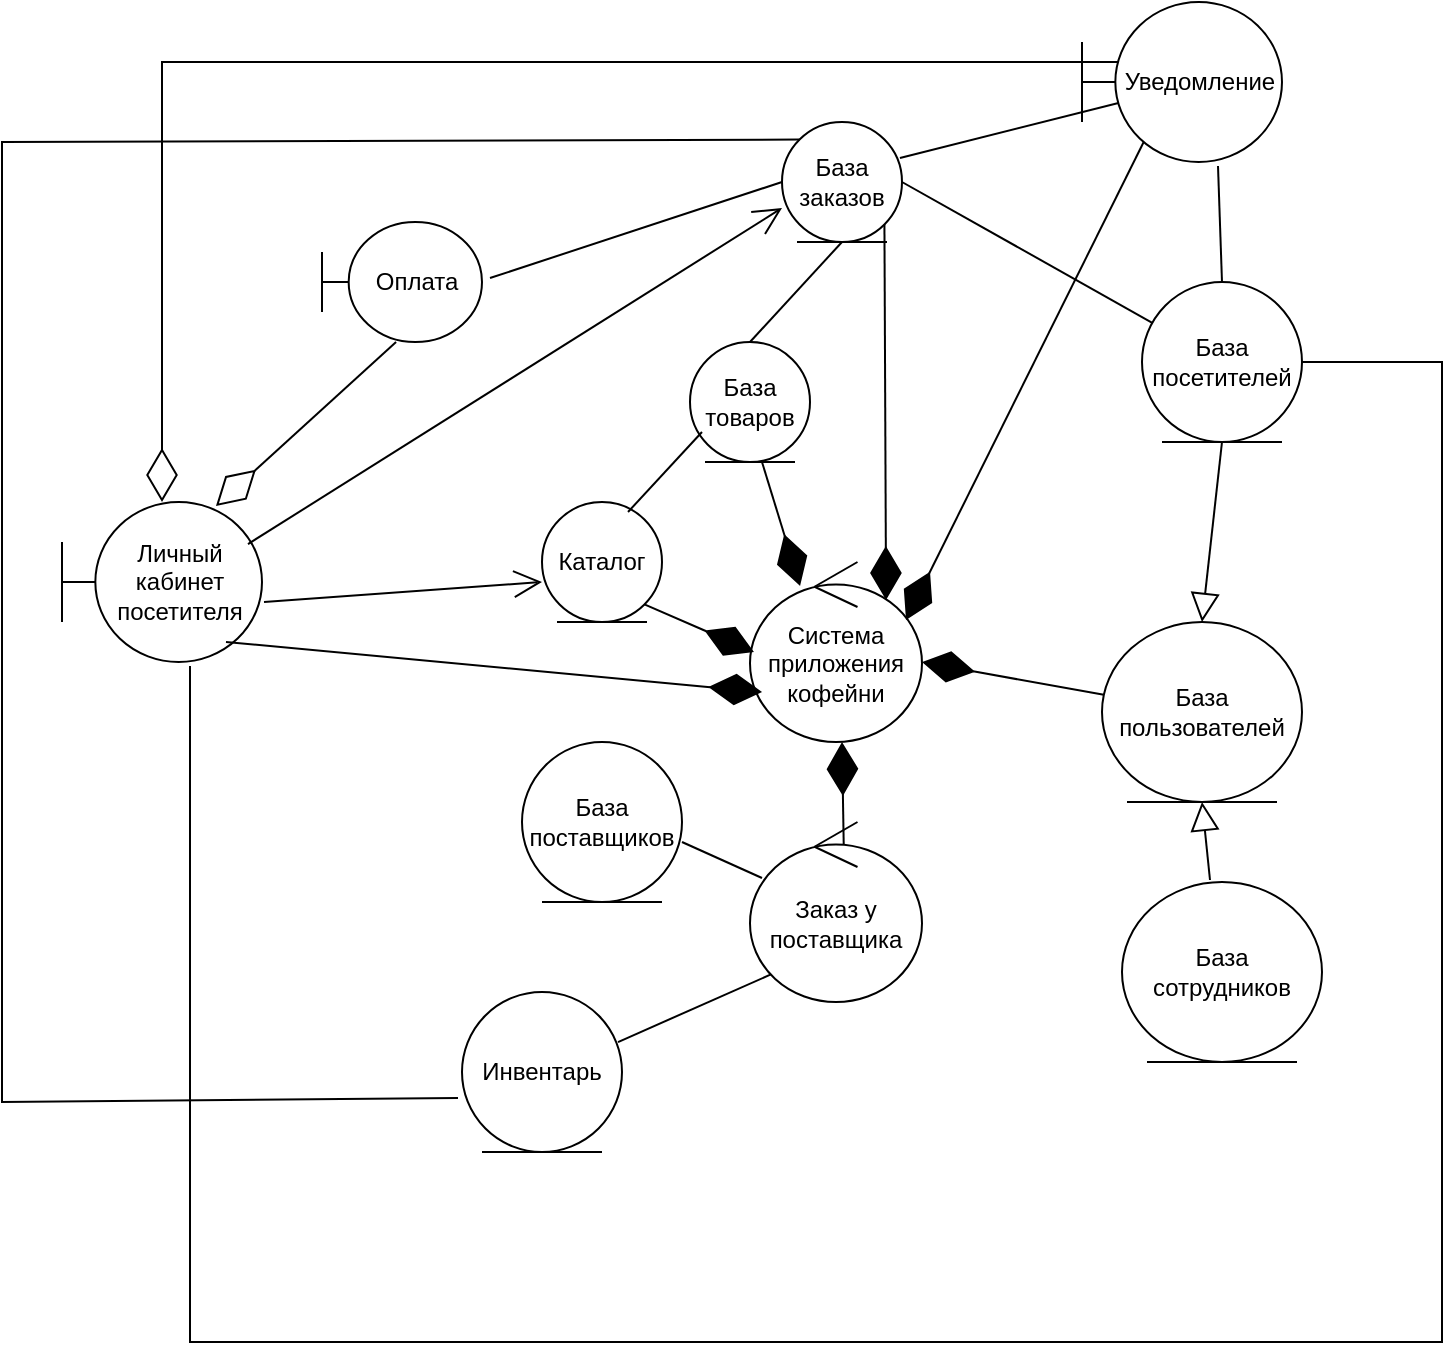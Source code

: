 <mxfile version="26.1.3">
  <diagram name="Страница — 1" id="Ll5KTZJikFJAcp68etaR">
    <mxGraphModel dx="1674" dy="772" grid="1" gridSize="10" guides="1" tooltips="1" connect="1" arrows="1" fold="1" page="1" pageScale="1" pageWidth="827" pageHeight="1169" math="0" shadow="0">
      <root>
        <mxCell id="0" />
        <mxCell id="1" parent="0" />
        <mxCell id="-zhPnNDlGn2-ttYfR2xw-1" value="Оплата" style="shape=umlBoundary;whiteSpace=wrap;html=1;" parent="1" vertex="1">
          <mxGeometry x="200" y="200" width="80" height="60" as="geometry" />
        </mxCell>
        <mxCell id="-zhPnNDlGn2-ttYfR2xw-2" value="Личный кабинет посетителя" style="shape=umlBoundary;whiteSpace=wrap;html=1;" parent="1" vertex="1">
          <mxGeometry x="70" y="340" width="100" height="80" as="geometry" />
        </mxCell>
        <mxCell id="-zhPnNDlGn2-ttYfR2xw-3" value="Каталог" style="ellipse;shape=umlEntity;whiteSpace=wrap;html=1;" parent="1" vertex="1">
          <mxGeometry x="310" y="340" width="60" height="60" as="geometry" />
        </mxCell>
        <mxCell id="-zhPnNDlGn2-ttYfR2xw-4" value="База товаров" style="ellipse;shape=umlEntity;whiteSpace=wrap;html=1;" parent="1" vertex="1">
          <mxGeometry x="384" y="260" width="60" height="60" as="geometry" />
        </mxCell>
        <mxCell id="-zhPnNDlGn2-ttYfR2xw-5" value="База заказов" style="ellipse;shape=umlEntity;whiteSpace=wrap;html=1;" parent="1" vertex="1">
          <mxGeometry x="430" y="150" width="60" height="60" as="geometry" />
        </mxCell>
        <mxCell id="-zhPnNDlGn2-ttYfR2xw-6" value="База посетителей" style="ellipse;shape=umlEntity;whiteSpace=wrap;html=1;" parent="1" vertex="1">
          <mxGeometry x="610" y="230" width="80" height="80" as="geometry" />
        </mxCell>
        <mxCell id="-zhPnNDlGn2-ttYfR2xw-7" value="База пользователей" style="ellipse;shape=umlEntity;whiteSpace=wrap;html=1;" parent="1" vertex="1">
          <mxGeometry x="590" y="400" width="100" height="90" as="geometry" />
        </mxCell>
        <mxCell id="-zhPnNDlGn2-ttYfR2xw-8" value="База сотрудников" style="ellipse;shape=umlEntity;whiteSpace=wrap;html=1;" parent="1" vertex="1">
          <mxGeometry x="600" y="530" width="100" height="90" as="geometry" />
        </mxCell>
        <mxCell id="-zhPnNDlGn2-ttYfR2xw-9" value="Система приложения кофейни" style="ellipse;shape=umlControl;whiteSpace=wrap;html=1;" parent="1" vertex="1">
          <mxGeometry x="414" y="370" width="86" height="90" as="geometry" />
        </mxCell>
        <mxCell id="-zhPnNDlGn2-ttYfR2xw-11" value="" style="endArrow=diamondThin;endFill=0;endSize=24;html=1;rounded=0;exitX=0.463;exitY=1;exitDx=0;exitDy=0;exitPerimeter=0;entryX=0.77;entryY=0.025;entryDx=0;entryDy=0;entryPerimeter=0;" parent="1" source="-zhPnNDlGn2-ttYfR2xw-1" target="-zhPnNDlGn2-ttYfR2xw-2" edge="1">
          <mxGeometry width="160" relative="1" as="geometry">
            <mxPoint x="330" y="400" as="sourcePoint" />
            <mxPoint x="490" y="400" as="targetPoint" />
          </mxGeometry>
        </mxCell>
        <mxCell id="-zhPnNDlGn2-ttYfR2xw-13" value="" style="endArrow=none;html=1;rounded=0;exitX=1.05;exitY=0.467;exitDx=0;exitDy=0;exitPerimeter=0;entryX=0;entryY=0.5;entryDx=0;entryDy=0;" parent="1" source="-zhPnNDlGn2-ttYfR2xw-1" target="-zhPnNDlGn2-ttYfR2xw-5" edge="1">
          <mxGeometry width="50" height="50" relative="1" as="geometry">
            <mxPoint x="390" y="420" as="sourcePoint" />
            <mxPoint x="440" y="370" as="targetPoint" />
          </mxGeometry>
        </mxCell>
        <mxCell id="-zhPnNDlGn2-ttYfR2xw-16" value="" style="endArrow=none;html=1;rounded=0;entryX=0.5;entryY=1;entryDx=0;entryDy=0;exitX=0.5;exitY=0;exitDx=0;exitDy=0;" parent="1" source="-zhPnNDlGn2-ttYfR2xw-4" target="-zhPnNDlGn2-ttYfR2xw-5" edge="1">
          <mxGeometry width="50" height="50" relative="1" as="geometry">
            <mxPoint x="390" y="420" as="sourcePoint" />
            <mxPoint x="440" y="370" as="targetPoint" />
          </mxGeometry>
        </mxCell>
        <mxCell id="-zhPnNDlGn2-ttYfR2xw-17" value="" style="endArrow=none;html=1;rounded=0;entryX=0.1;entryY=0.75;entryDx=0;entryDy=0;entryPerimeter=0;exitX=0.717;exitY=0.083;exitDx=0;exitDy=0;exitPerimeter=0;" parent="1" source="-zhPnNDlGn2-ttYfR2xw-3" target="-zhPnNDlGn2-ttYfR2xw-4" edge="1">
          <mxGeometry width="50" height="50" relative="1" as="geometry">
            <mxPoint x="390" y="420" as="sourcePoint" />
            <mxPoint x="440" y="370" as="targetPoint" />
          </mxGeometry>
        </mxCell>
        <mxCell id="-zhPnNDlGn2-ttYfR2xw-19" value="" style="endArrow=diamondThin;endFill=1;endSize=24;html=1;rounded=0;exitX=1;exitY=1;exitDx=0;exitDy=0;entryX=0.023;entryY=0.5;entryDx=0;entryDy=0;entryPerimeter=0;" parent="1" source="-zhPnNDlGn2-ttYfR2xw-3" target="-zhPnNDlGn2-ttYfR2xw-9" edge="1">
          <mxGeometry width="160" relative="1" as="geometry">
            <mxPoint x="330" y="400" as="sourcePoint" />
            <mxPoint x="490" y="400" as="targetPoint" />
          </mxGeometry>
        </mxCell>
        <mxCell id="-zhPnNDlGn2-ttYfR2xw-20" value="" style="endArrow=diamondThin;endFill=1;endSize=24;html=1;rounded=0;exitX=0.6;exitY=1;exitDx=0;exitDy=0;exitPerimeter=0;entryX=0.291;entryY=0.133;entryDx=0;entryDy=0;entryPerimeter=0;" parent="1" source="-zhPnNDlGn2-ttYfR2xw-4" target="-zhPnNDlGn2-ttYfR2xw-9" edge="1">
          <mxGeometry width="160" relative="1" as="geometry">
            <mxPoint x="330" y="400" as="sourcePoint" />
            <mxPoint x="490" y="400" as="targetPoint" />
          </mxGeometry>
        </mxCell>
        <mxCell id="-zhPnNDlGn2-ttYfR2xw-21" value="" style="endArrow=diamondThin;endFill=1;endSize=24;html=1;rounded=0;exitX=1;exitY=1;exitDx=0;exitDy=0;entryX=0.791;entryY=0.211;entryDx=0;entryDy=0;entryPerimeter=0;" parent="1" source="-zhPnNDlGn2-ttYfR2xw-5" target="-zhPnNDlGn2-ttYfR2xw-9" edge="1">
          <mxGeometry width="160" relative="1" as="geometry">
            <mxPoint x="330" y="400" as="sourcePoint" />
            <mxPoint x="490" y="400" as="targetPoint" />
          </mxGeometry>
        </mxCell>
        <mxCell id="-zhPnNDlGn2-ttYfR2xw-22" value="" style="endArrow=diamondThin;endFill=1;endSize=24;html=1;rounded=0;entryX=1;entryY=0.556;entryDx=0;entryDy=0;entryPerimeter=0;" parent="1" source="-zhPnNDlGn2-ttYfR2xw-7" target="-zhPnNDlGn2-ttYfR2xw-9" edge="1">
          <mxGeometry width="160" relative="1" as="geometry">
            <mxPoint x="491" y="211" as="sourcePoint" />
            <mxPoint x="492" y="399" as="targetPoint" />
          </mxGeometry>
        </mxCell>
        <mxCell id="-zhPnNDlGn2-ttYfR2xw-23" value="" style="endArrow=none;html=1;rounded=0;entryX=1;entryY=0.5;entryDx=0;entryDy=0;" parent="1" source="-zhPnNDlGn2-ttYfR2xw-6" target="-zhPnNDlGn2-ttYfR2xw-5" edge="1">
          <mxGeometry width="50" height="50" relative="1" as="geometry">
            <mxPoint x="390" y="420" as="sourcePoint" />
            <mxPoint x="440" y="370" as="targetPoint" />
          </mxGeometry>
        </mxCell>
        <mxCell id="-zhPnNDlGn2-ttYfR2xw-24" value="" style="endArrow=none;html=1;rounded=0;exitX=0.64;exitY=1.025;exitDx=0;exitDy=0;exitPerimeter=0;" parent="1" source="-zhPnNDlGn2-ttYfR2xw-2" target="-zhPnNDlGn2-ttYfR2xw-6" edge="1">
          <mxGeometry width="50" height="50" relative="1" as="geometry">
            <mxPoint x="760" y="680" as="sourcePoint" />
            <mxPoint x="750" y="360" as="targetPoint" />
            <Array as="points">
              <mxPoint x="134" y="760" />
              <mxPoint x="440" y="760" />
              <mxPoint x="760" y="760" />
              <mxPoint x="760" y="270" />
            </Array>
          </mxGeometry>
        </mxCell>
        <mxCell id="-zhPnNDlGn2-ttYfR2xw-32" value="" style="endArrow=diamondThin;endFill=1;endSize=24;html=1;rounded=0;exitX=0.82;exitY=0.875;exitDx=0;exitDy=0;exitPerimeter=0;entryX=0.07;entryY=0.722;entryDx=0;entryDy=0;entryPerimeter=0;" parent="1" source="-zhPnNDlGn2-ttYfR2xw-2" target="-zhPnNDlGn2-ttYfR2xw-9" edge="1">
          <mxGeometry width="160" relative="1" as="geometry">
            <mxPoint x="340" y="400" as="sourcePoint" />
            <mxPoint x="500" y="400" as="targetPoint" />
          </mxGeometry>
        </mxCell>
        <mxCell id="-zhPnNDlGn2-ttYfR2xw-33" value="" style="endArrow=open;endFill=1;endSize=12;html=1;rounded=0;exitX=1.01;exitY=0.625;exitDx=0;exitDy=0;exitPerimeter=0;entryX=0;entryY=0.667;entryDx=0;entryDy=0;entryPerimeter=0;" parent="1" source="-zhPnNDlGn2-ttYfR2xw-2" target="-zhPnNDlGn2-ttYfR2xw-3" edge="1">
          <mxGeometry width="160" relative="1" as="geometry">
            <mxPoint x="340" y="400" as="sourcePoint" />
            <mxPoint x="500" y="400" as="targetPoint" />
          </mxGeometry>
        </mxCell>
        <mxCell id="-zhPnNDlGn2-ttYfR2xw-34" value="" style="endArrow=open;endFill=1;endSize=12;html=1;rounded=0;exitX=0.93;exitY=0.263;exitDx=0;exitDy=0;exitPerimeter=0;entryX=0;entryY=0.717;entryDx=0;entryDy=0;entryPerimeter=0;" parent="1" source="-zhPnNDlGn2-ttYfR2xw-2" target="-zhPnNDlGn2-ttYfR2xw-5" edge="1">
          <mxGeometry width="160" relative="1" as="geometry">
            <mxPoint x="181" y="400" as="sourcePoint" />
            <mxPoint x="320" y="390" as="targetPoint" />
          </mxGeometry>
        </mxCell>
        <mxCell id="-zhPnNDlGn2-ttYfR2xw-35" value="База поставщиков" style="ellipse;shape=umlEntity;whiteSpace=wrap;html=1;" parent="1" vertex="1">
          <mxGeometry x="300" y="460" width="80" height="80" as="geometry" />
        </mxCell>
        <mxCell id="-zhPnNDlGn2-ttYfR2xw-37" value="" style="endArrow=none;html=1;rounded=0;exitX=1;exitY=0.625;exitDx=0;exitDy=0;exitPerimeter=0;entryX=0.3;entryY=0.1;entryDx=0;entryDy=0;entryPerimeter=0;" parent="1" source="-zhPnNDlGn2-ttYfR2xw-35" edge="1">
          <mxGeometry width="50" height="50" relative="1" as="geometry">
            <mxPoint x="400" y="420" as="sourcePoint" />
            <mxPoint x="420" y="528" as="targetPoint" />
          </mxGeometry>
        </mxCell>
        <mxCell id="-zhPnNDlGn2-ttYfR2xw-38" value="" style="endArrow=diamondThin;endFill=1;endSize=24;html=1;rounded=0;exitX=0.71;exitY=0;exitDx=0;exitDy=0;exitPerimeter=0;entryX=0.535;entryY=1;entryDx=0;entryDy=0;entryPerimeter=0;" parent="1" target="-zhPnNDlGn2-ttYfR2xw-9" edge="1">
          <mxGeometry width="160" relative="1" as="geometry">
            <mxPoint x="461" y="520" as="sourcePoint" />
            <mxPoint x="430" y="445" as="targetPoint" />
          </mxGeometry>
        </mxCell>
        <mxCell id="-zhPnNDlGn2-ttYfR2xw-40" value="" style="endArrow=block;endFill=0;endSize=12;html=1;rounded=0;exitX=0.44;exitY=-0.011;exitDx=0;exitDy=0;entryX=0.5;entryY=1;entryDx=0;entryDy=0;exitPerimeter=0;" parent="1" source="-zhPnNDlGn2-ttYfR2xw-8" target="-zhPnNDlGn2-ttYfR2xw-7" edge="1">
          <mxGeometry width="160" relative="1" as="geometry">
            <mxPoint x="640" y="340" as="sourcePoint" />
            <mxPoint x="690" y="390" as="targetPoint" />
            <Array as="points" />
          </mxGeometry>
        </mxCell>
        <mxCell id="-zhPnNDlGn2-ttYfR2xw-41" value="" style="endArrow=block;endFill=0;endSize=12;html=1;rounded=0;exitX=0.5;exitY=1;exitDx=0;exitDy=0;entryX=0.5;entryY=0;entryDx=0;entryDy=0;" parent="1" source="-zhPnNDlGn2-ttYfR2xw-6" target="-zhPnNDlGn2-ttYfR2xw-7" edge="1">
          <mxGeometry width="160" relative="1" as="geometry">
            <mxPoint x="560" y="510" as="sourcePoint" />
            <mxPoint x="615" y="487" as="targetPoint" />
          </mxGeometry>
        </mxCell>
        <mxCell id="-zhPnNDlGn2-ttYfR2xw-43" value="" style="endArrow=none;html=1;rounded=0;entryX=0.983;entryY=0.3;entryDx=0;entryDy=0;entryPerimeter=0;" parent="1" target="-zhPnNDlGn2-ttYfR2xw-5" edge="1">
          <mxGeometry width="50" height="50" relative="1" as="geometry">
            <mxPoint x="601.209" y="139.762" as="sourcePoint" />
            <mxPoint x="490" y="190" as="targetPoint" />
          </mxGeometry>
        </mxCell>
        <mxCell id="-zhPnNDlGn2-ttYfR2xw-44" value="" style="endArrow=none;html=1;rounded=0;entryX=0.5;entryY=0;entryDx=0;entryDy=0;exitX=0.6;exitY=1.025;exitDx=0;exitDy=0;exitPerimeter=0;" parent="1" target="-zhPnNDlGn2-ttYfR2xw-6" edge="1">
          <mxGeometry width="50" height="50" relative="1" as="geometry">
            <mxPoint x="648" y="172" as="sourcePoint" />
            <mxPoint x="500" y="200" as="targetPoint" />
          </mxGeometry>
        </mxCell>
        <mxCell id="-zhPnNDlGn2-ttYfR2xw-45" value="" style="endArrow=diamondThin;endFill=0;endSize=24;html=1;rounded=0;exitX=-0.012;exitY=0.375;exitDx=0;exitDy=0;exitPerimeter=0;entryX=0.5;entryY=0;entryDx=0;entryDy=0;entryPerimeter=0;" parent="1" target="-zhPnNDlGn2-ttYfR2xw-2" edge="1">
          <mxGeometry width="160" relative="1" as="geometry">
            <mxPoint x="599.04" y="120" as="sourcePoint" />
            <mxPoint x="157" y="352" as="targetPoint" />
            <Array as="points">
              <mxPoint x="120" y="120" />
            </Array>
          </mxGeometry>
        </mxCell>
        <mxCell id="-zhPnNDlGn2-ttYfR2xw-46" value="Инвентарь" style="ellipse;shape=umlEntity;whiteSpace=wrap;html=1;" parent="1" vertex="1">
          <mxGeometry x="270" y="585" width="80" height="80" as="geometry" />
        </mxCell>
        <mxCell id="-zhPnNDlGn2-ttYfR2xw-47" value="" style="endArrow=none;html=1;rounded=0;entryX=0;entryY=0;entryDx=0;entryDy=0;exitX=-0.025;exitY=0.663;exitDx=0;exitDy=0;exitPerimeter=0;" parent="1" source="-zhPnNDlGn2-ttYfR2xw-46" target="-zhPnNDlGn2-ttYfR2xw-5" edge="1">
          <mxGeometry width="50" height="50" relative="1" as="geometry">
            <mxPoint x="171" y="640" as="sourcePoint" />
            <mxPoint x="450" y="370" as="targetPoint" />
            <Array as="points">
              <mxPoint x="40" y="640" />
              <mxPoint x="40" y="160" />
            </Array>
          </mxGeometry>
        </mxCell>
        <mxCell id="-zhPnNDlGn2-ttYfR2xw-48" value="" style="endArrow=none;html=1;rounded=0;exitX=0.975;exitY=0.313;exitDx=0;exitDy=0;exitPerimeter=0;entryX=0.128;entryY=0.844;entryDx=0;entryDy=0;entryPerimeter=0;" parent="1" source="-zhPnNDlGn2-ttYfR2xw-46" target="asi3F6xkpewopYFU44qQ-2" edge="1">
          <mxGeometry width="50" height="50" relative="1" as="geometry">
            <mxPoint x="350" y="510" as="sourcePoint" />
            <mxPoint x="416" y="587.04" as="targetPoint" />
          </mxGeometry>
        </mxCell>
        <mxCell id="-zhPnNDlGn2-ttYfR2xw-49" value="" style="endArrow=diamondThin;endFill=1;endSize=24;html=1;rounded=0;exitX=0;exitY=1;exitDx=0;exitDy=0;entryX=0.791;entryY=0.211;entryDx=0;entryDy=0;entryPerimeter=0;" parent="1" edge="1">
          <mxGeometry width="160" relative="1" as="geometry">
            <mxPoint x="611.716" y="158.284" as="sourcePoint" />
            <mxPoint x="492" y="399" as="targetPoint" />
          </mxGeometry>
        </mxCell>
        <mxCell id="asi3F6xkpewopYFU44qQ-1" value="Уведомление" style="shape=umlBoundary;whiteSpace=wrap;html=1;" vertex="1" parent="1">
          <mxGeometry x="580" y="90" width="100" height="80" as="geometry" />
        </mxCell>
        <mxCell id="asi3F6xkpewopYFU44qQ-2" value="Заказ у поставщика" style="ellipse;shape=umlControl;whiteSpace=wrap;html=1;" vertex="1" parent="1">
          <mxGeometry x="414" y="500" width="86" height="90" as="geometry" />
        </mxCell>
      </root>
    </mxGraphModel>
  </diagram>
</mxfile>
